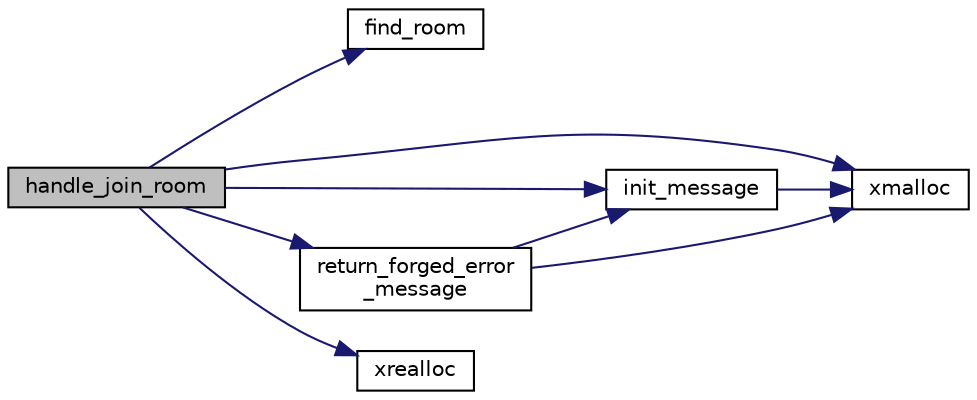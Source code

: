 digraph "handle_join_room"
{
 // LATEX_PDF_SIZE
  edge [fontname="Helvetica",fontsize="10",labelfontname="Helvetica",labelfontsize="10"];
  node [fontname="Helvetica",fontsize="10",shape=record];
  rankdir="LR";
  Node1 [label="handle_join_room",height=0.2,width=0.4,color="black", fillcolor="grey75", style="filled", fontcolor="black",tooltip=" "];
  Node1 -> Node2 [color="midnightblue",fontsize="10",style="solid",fontname="Helvetica"];
  Node2 [label="find_room",height=0.2,width=0.4,color="black", fillcolor="white", style="filled",URL="$room_8h.html#acae659308b57651995d3e0089068cfb8",tooltip="Find the room element where the socket is equal to room sock."];
  Node1 -> Node3 [color="midnightblue",fontsize="10",style="solid",fontname="Helvetica"];
  Node3 [label="init_message",height=0.2,width=0.4,color="black", fillcolor="white", style="filled",URL="$message_8h.html#a2949ade165d1040b2cb63f5d680f9914",tooltip="Initializes a struct message with the param status code affected."];
  Node3 -> Node4 [color="midnightblue",fontsize="10",style="solid",fontname="Helvetica"];
  Node4 [label="xmalloc",height=0.2,width=0.4,color="black", fillcolor="white", style="filled",URL="$epoll__server_2utils_2xalloc_8c.html#a42ccfa6fc49cc4ce90cc44cd05052490",tooltip="Malloc wrapper that exit on failure."];
  Node1 -> Node5 [color="midnightblue",fontsize="10",style="solid",fontname="Helvetica"];
  Node5 [label="return_forged_error\l_message",height=0.2,width=0.4,color="black", fillcolor="white", style="filled",URL="$room_8h.html#a825bfb2ee2461c67436b4ab82b4b93d4",tooltip=" "];
  Node5 -> Node3 [color="midnightblue",fontsize="10",style="solid",fontname="Helvetica"];
  Node5 -> Node4 [color="midnightblue",fontsize="10",style="solid",fontname="Helvetica"];
  Node1 -> Node4 [color="midnightblue",fontsize="10",style="solid",fontname="Helvetica"];
  Node1 -> Node6 [color="midnightblue",fontsize="10",style="solid",fontname="Helvetica"];
  Node6 [label="xrealloc",height=0.2,width=0.4,color="black", fillcolor="white", style="filled",URL="$epoll__server_2utils_2xalloc_8c.html#a93a8ec6e8a6eef0f62b7e5b50d0bf9e4",tooltip="Realloc wrapper that exit on failure."];
}
